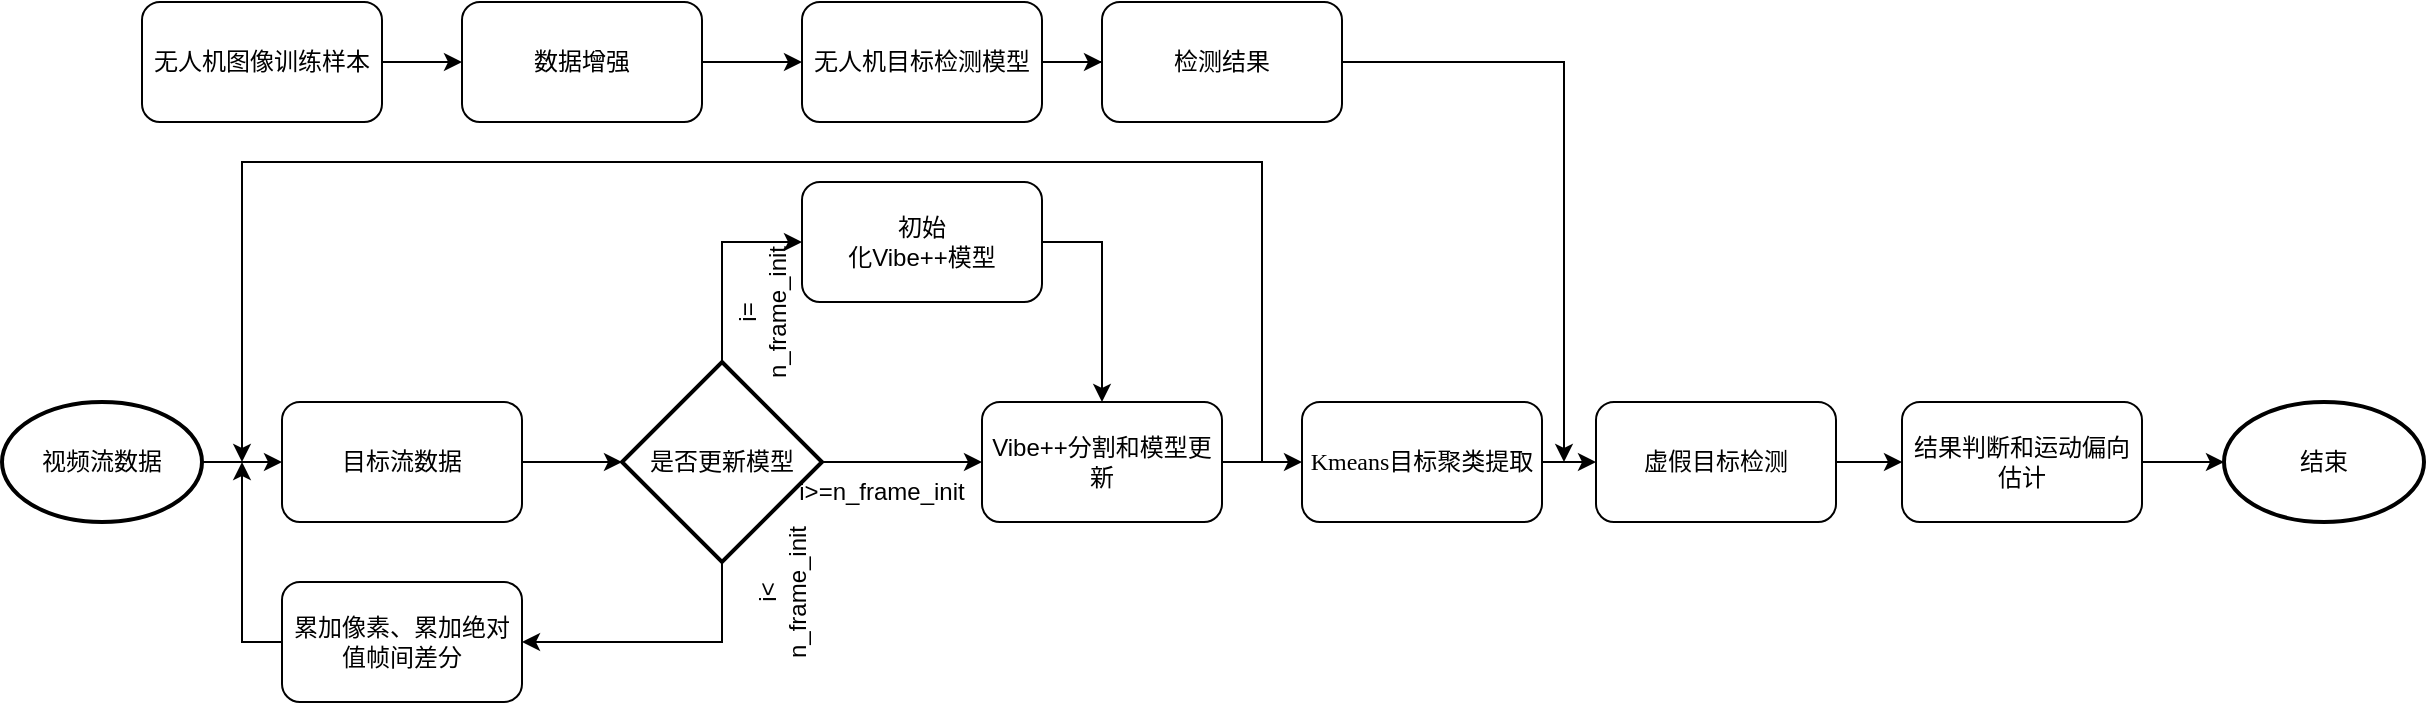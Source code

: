<mxfile version="18.0.2" type="github">
  <diagram id="cJQ1Rg3KpCaDCgTKnxbl" name="Page-1">
    <mxGraphModel dx="568" dy="455" grid="1" gridSize="10" guides="1" tooltips="1" connect="1" arrows="1" fold="1" page="1" pageScale="1" pageWidth="827" pageHeight="1169" math="0" shadow="0">
      <root>
        <mxCell id="0" />
        <mxCell id="1" parent="0" />
        <mxCell id="kYdbI9_pHnOUC9aB9O5B-6" style="edgeStyle=none;rounded=0;orthogonalLoop=1;jettySize=auto;html=1;exitX=1;exitY=0.5;exitDx=0;exitDy=0;entryX=0;entryY=0.5;entryDx=0;entryDy=0;" edge="1" parent="1" source="kYdbI9_pHnOUC9aB9O5B-1" target="kYdbI9_pHnOUC9aB9O5B-2">
          <mxGeometry relative="1" as="geometry" />
        </mxCell>
        <mxCell id="kYdbI9_pHnOUC9aB9O5B-1" value="无人机图像训练样本" style="rounded=1;whiteSpace=wrap;html=1;" vertex="1" parent="1">
          <mxGeometry x="100" y="80" width="120" height="60" as="geometry" />
        </mxCell>
        <mxCell id="kYdbI9_pHnOUC9aB9O5B-7" style="edgeStyle=none;rounded=0;orthogonalLoop=1;jettySize=auto;html=1;exitX=1;exitY=0.5;exitDx=0;exitDy=0;entryX=0;entryY=0.5;entryDx=0;entryDy=0;" edge="1" parent="1" source="kYdbI9_pHnOUC9aB9O5B-2" target="kYdbI9_pHnOUC9aB9O5B-3">
          <mxGeometry relative="1" as="geometry" />
        </mxCell>
        <mxCell id="kYdbI9_pHnOUC9aB9O5B-2" value="数据增强" style="rounded=1;whiteSpace=wrap;html=1;" vertex="1" parent="1">
          <mxGeometry x="260" y="80" width="120" height="60" as="geometry" />
        </mxCell>
        <mxCell id="kYdbI9_pHnOUC9aB9O5B-27" style="edgeStyle=orthogonalEdgeStyle;rounded=0;orthogonalLoop=1;jettySize=auto;html=1;exitX=1;exitY=0.5;exitDx=0;exitDy=0;entryX=0;entryY=0.5;entryDx=0;entryDy=0;" edge="1" parent="1" source="kYdbI9_pHnOUC9aB9O5B-3" target="kYdbI9_pHnOUC9aB9O5B-26">
          <mxGeometry relative="1" as="geometry" />
        </mxCell>
        <mxCell id="kYdbI9_pHnOUC9aB9O5B-3" value="无人机目标检测模型" style="rounded=1;whiteSpace=wrap;html=1;" vertex="1" parent="1">
          <mxGeometry x="430" y="80" width="120" height="60" as="geometry" />
        </mxCell>
        <mxCell id="kYdbI9_pHnOUC9aB9O5B-11" style="edgeStyle=none;rounded=0;orthogonalLoop=1;jettySize=auto;html=1;exitX=1;exitY=0.5;exitDx=0;exitDy=0;" edge="1" parent="1" source="kYdbI9_pHnOUC9aB9O5B-4" target="kYdbI9_pHnOUC9aB9O5B-8">
          <mxGeometry relative="1" as="geometry" />
        </mxCell>
        <mxCell id="kYdbI9_pHnOUC9aB9O5B-4" value="目标流数据" style="rounded=1;whiteSpace=wrap;html=1;" vertex="1" parent="1">
          <mxGeometry x="170" y="280" width="120" height="60" as="geometry" />
        </mxCell>
        <mxCell id="kYdbI9_pHnOUC9aB9O5B-10" style="edgeStyle=none;rounded=0;orthogonalLoop=1;jettySize=auto;html=1;exitX=1;exitY=0.5;exitDx=0;exitDy=0;exitPerimeter=0;entryX=0;entryY=0.5;entryDx=0;entryDy=0;" edge="1" parent="1" source="kYdbI9_pHnOUC9aB9O5B-5" target="kYdbI9_pHnOUC9aB9O5B-4">
          <mxGeometry relative="1" as="geometry" />
        </mxCell>
        <mxCell id="kYdbI9_pHnOUC9aB9O5B-5" value="视频流数据" style="strokeWidth=2;html=1;shape=mxgraph.flowchart.start_1;whiteSpace=wrap;" vertex="1" parent="1">
          <mxGeometry x="30" y="280" width="100" height="60" as="geometry" />
        </mxCell>
        <mxCell id="kYdbI9_pHnOUC9aB9O5B-14" style="edgeStyle=none;rounded=0;orthogonalLoop=1;jettySize=auto;html=1;exitX=1;exitY=0.5;exitDx=0;exitDy=0;exitPerimeter=0;entryX=0;entryY=0.5;entryDx=0;entryDy=0;" edge="1" parent="1" source="kYdbI9_pHnOUC9aB9O5B-8" target="kYdbI9_pHnOUC9aB9O5B-13">
          <mxGeometry relative="1" as="geometry" />
        </mxCell>
        <mxCell id="kYdbI9_pHnOUC9aB9O5B-19" style="edgeStyle=orthogonalEdgeStyle;rounded=0;orthogonalLoop=1;jettySize=auto;html=1;exitX=0.5;exitY=0;exitDx=0;exitDy=0;exitPerimeter=0;entryX=0;entryY=0.5;entryDx=0;entryDy=0;" edge="1" parent="1" source="kYdbI9_pHnOUC9aB9O5B-8" target="kYdbI9_pHnOUC9aB9O5B-12">
          <mxGeometry relative="1" as="geometry" />
        </mxCell>
        <mxCell id="kYdbI9_pHnOUC9aB9O5B-22" style="edgeStyle=orthogonalEdgeStyle;rounded=0;orthogonalLoop=1;jettySize=auto;html=1;exitX=0.5;exitY=1;exitDx=0;exitDy=0;exitPerimeter=0;entryX=1;entryY=0.5;entryDx=0;entryDy=0;" edge="1" parent="1" source="kYdbI9_pHnOUC9aB9O5B-8" target="kYdbI9_pHnOUC9aB9O5B-9">
          <mxGeometry relative="1" as="geometry" />
        </mxCell>
        <mxCell id="kYdbI9_pHnOUC9aB9O5B-8" value="是否更新模型" style="strokeWidth=2;html=1;shape=mxgraph.flowchart.decision;whiteSpace=wrap;" vertex="1" parent="1">
          <mxGeometry x="340" y="260" width="100" height="100" as="geometry" />
        </mxCell>
        <mxCell id="kYdbI9_pHnOUC9aB9O5B-23" style="edgeStyle=orthogonalEdgeStyle;rounded=0;orthogonalLoop=1;jettySize=auto;html=1;exitX=0;exitY=0.5;exitDx=0;exitDy=0;" edge="1" parent="1" source="kYdbI9_pHnOUC9aB9O5B-9">
          <mxGeometry relative="1" as="geometry">
            <mxPoint x="150" y="310" as="targetPoint" />
          </mxGeometry>
        </mxCell>
        <mxCell id="kYdbI9_pHnOUC9aB9O5B-9" value="累加像素、累加绝对值帧间差分" style="rounded=1;whiteSpace=wrap;html=1;" vertex="1" parent="1">
          <mxGeometry x="170" y="370" width="120" height="60" as="geometry" />
        </mxCell>
        <mxCell id="kYdbI9_pHnOUC9aB9O5B-18" style="edgeStyle=orthogonalEdgeStyle;rounded=0;orthogonalLoop=1;jettySize=auto;html=1;exitX=1;exitY=0.5;exitDx=0;exitDy=0;entryX=0.5;entryY=0;entryDx=0;entryDy=0;" edge="1" parent="1" source="kYdbI9_pHnOUC9aB9O5B-12" target="kYdbI9_pHnOUC9aB9O5B-13">
          <mxGeometry relative="1" as="geometry" />
        </mxCell>
        <mxCell id="kYdbI9_pHnOUC9aB9O5B-12" value="初始&lt;span style=&quot;color: rgba(0, 0, 0, 0); font-family: monospace; font-size: 0px; text-align: start;&quot;&gt;%3CmxGraphModel%3E%3Croot%3E%3CmxCell%20id%3D%220%22%2F%3E%3CmxCell%20id%3D%221%22%20parent%3D%220%22%2F%3E%3CmxCell%20id%3D%222%22%20value%3D%22%E5%9B%BE%E5%83%8F%E6%95%B0%E6%8D%AE%22%20style%3D%22rounded%3D1%3BwhiteSpace%3Dwrap%3Bhtml%3D1%3B%22%20vertex%3D%221%22%20parent%3D%221%22%3E%3CmxGeometry%20x%3D%22170%22%20y%3D%22280%22%20width%3D%22120%22%20height%3D%2260%22%20as%3D%22geometry%22%2F%3E%3C%2FmxCell%3E%3C%2Froot%3E%3C%2FmxGraphModel%3E&lt;/span&gt;&lt;br&gt;化Vibe++模型" style="rounded=1;whiteSpace=wrap;html=1;" vertex="1" parent="1">
          <mxGeometry x="430" y="170" width="120" height="60" as="geometry" />
        </mxCell>
        <mxCell id="kYdbI9_pHnOUC9aB9O5B-21" style="edgeStyle=orthogonalEdgeStyle;rounded=0;orthogonalLoop=1;jettySize=auto;html=1;exitX=1;exitY=0.5;exitDx=0;exitDy=0;entryX=0;entryY=0.5;entryDx=0;entryDy=0;" edge="1" parent="1" source="kYdbI9_pHnOUC9aB9O5B-13" target="kYdbI9_pHnOUC9aB9O5B-20">
          <mxGeometry relative="1" as="geometry" />
        </mxCell>
        <mxCell id="kYdbI9_pHnOUC9aB9O5B-13" value="Vibe++分割和模型更新" style="rounded=1;whiteSpace=wrap;html=1;" vertex="1" parent="1">
          <mxGeometry x="520" y="280" width="120" height="60" as="geometry" />
        </mxCell>
        <mxCell id="kYdbI9_pHnOUC9aB9O5B-33" style="edgeStyle=orthogonalEdgeStyle;rounded=0;orthogonalLoop=1;jettySize=auto;html=1;exitX=1;exitY=0.5;exitDx=0;exitDy=0;entryX=0;entryY=0.5;entryDx=0;entryDy=0;" edge="1" parent="1" source="kYdbI9_pHnOUC9aB9O5B-20" target="kYdbI9_pHnOUC9aB9O5B-32">
          <mxGeometry relative="1" as="geometry" />
        </mxCell>
        <mxCell id="kYdbI9_pHnOUC9aB9O5B-20" value="&lt;span style=&quot;background-color: initial; font-size: 9pt; font-family: &amp;quot;Times New Roman&amp;quot;;&quot;&gt;K&lt;/span&gt;&lt;span style=&quot;background-color: initial; font-size: 9pt; font-family: &amp;quot;Times New Roman&amp;quot;;&quot;&gt;means&lt;/span&gt;目标聚类提取" style="rounded=1;whiteSpace=wrap;html=1;" vertex="1" parent="1">
          <mxGeometry x="680" y="280" width="120" height="60" as="geometry" />
        </mxCell>
        <mxCell id="kYdbI9_pHnOUC9aB9O5B-24" value="" style="edgeStyle=elbowEdgeStyle;elbow=vertical;endArrow=classic;html=1;rounded=0;" edge="1" parent="1">
          <mxGeometry width="50" height="50" relative="1" as="geometry">
            <mxPoint x="660" y="310" as="sourcePoint" />
            <mxPoint x="150" y="310" as="targetPoint" />
            <Array as="points">
              <mxPoint x="410" y="160" />
            </Array>
          </mxGeometry>
        </mxCell>
        <mxCell id="kYdbI9_pHnOUC9aB9O5B-28" style="edgeStyle=orthogonalEdgeStyle;rounded=0;orthogonalLoop=1;jettySize=auto;html=1;exitX=1;exitY=0.5;exitDx=0;exitDy=0;" edge="1" parent="1" source="kYdbI9_pHnOUC9aB9O5B-3">
          <mxGeometry relative="1" as="geometry">
            <mxPoint x="811" y="310" as="targetPoint" />
            <mxPoint x="491" y="110" as="sourcePoint" />
            <Array as="points">
              <mxPoint x="811" y="110" />
            </Array>
          </mxGeometry>
        </mxCell>
        <mxCell id="kYdbI9_pHnOUC9aB9O5B-26" value="检测结果" style="rounded=1;whiteSpace=wrap;html=1;" vertex="1" parent="1">
          <mxGeometry x="580" y="80" width="120" height="60" as="geometry" />
        </mxCell>
        <mxCell id="kYdbI9_pHnOUC9aB9O5B-31" style="edgeStyle=orthogonalEdgeStyle;rounded=0;orthogonalLoop=1;jettySize=auto;html=1;exitX=1;exitY=0.5;exitDx=0;exitDy=0;" edge="1" parent="1" source="kYdbI9_pHnOUC9aB9O5B-29" target="kYdbI9_pHnOUC9aB9O5B-30">
          <mxGeometry relative="1" as="geometry" />
        </mxCell>
        <mxCell id="kYdbI9_pHnOUC9aB9O5B-29" value="结果判断和运动偏向估计" style="rounded=1;whiteSpace=wrap;html=1;" vertex="1" parent="1">
          <mxGeometry x="980" y="280" width="120" height="60" as="geometry" />
        </mxCell>
        <mxCell id="kYdbI9_pHnOUC9aB9O5B-30" value="结束" style="strokeWidth=2;html=1;shape=mxgraph.flowchart.start_1;whiteSpace=wrap;" vertex="1" parent="1">
          <mxGeometry x="1141" y="280" width="100" height="60" as="geometry" />
        </mxCell>
        <mxCell id="kYdbI9_pHnOUC9aB9O5B-34" style="edgeStyle=orthogonalEdgeStyle;rounded=0;orthogonalLoop=1;jettySize=auto;html=1;exitX=1;exitY=0.5;exitDx=0;exitDy=0;entryX=0;entryY=0.5;entryDx=0;entryDy=0;" edge="1" parent="1" source="kYdbI9_pHnOUC9aB9O5B-32" target="kYdbI9_pHnOUC9aB9O5B-29">
          <mxGeometry relative="1" as="geometry" />
        </mxCell>
        <mxCell id="kYdbI9_pHnOUC9aB9O5B-32" value="虚假目标检测" style="rounded=1;whiteSpace=wrap;html=1;" vertex="1" parent="1">
          <mxGeometry x="827" y="280" width="120" height="60" as="geometry" />
        </mxCell>
        <mxCell id="kYdbI9_pHnOUC9aB9O5B-36" value="i&amp;lt;&lt;br&gt;n_frame_init" style="text;html=1;strokeColor=none;fillColor=none;align=center;verticalAlign=middle;whiteSpace=wrap;rounded=0;rotation=-90;" vertex="1" parent="1">
          <mxGeometry x="390" y="360" width="60" height="30" as="geometry" />
        </mxCell>
        <mxCell id="kYdbI9_pHnOUC9aB9O5B-37" value="i&amp;gt;=n_frame_init" style="text;html=1;strokeColor=none;fillColor=none;align=center;verticalAlign=middle;whiteSpace=wrap;rounded=0;" vertex="1" parent="1">
          <mxGeometry x="440" y="310" width="60" height="30" as="geometry" />
        </mxCell>
        <mxCell id="kYdbI9_pHnOUC9aB9O5B-38" value="i=&lt;br&gt;n_frame_init" style="text;html=1;strokeColor=none;fillColor=none;align=center;verticalAlign=middle;whiteSpace=wrap;rounded=0;rotation=-90;" vertex="1" parent="1">
          <mxGeometry x="380" y="220" width="60" height="30" as="geometry" />
        </mxCell>
      </root>
    </mxGraphModel>
  </diagram>
</mxfile>
